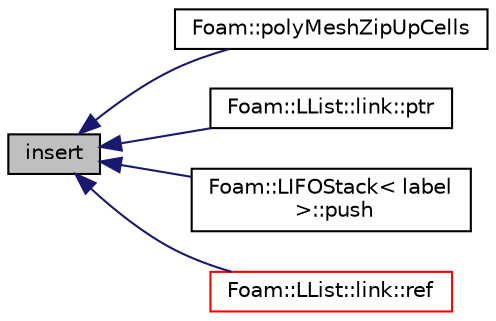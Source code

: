 digraph "insert"
{
  bgcolor="transparent";
  edge [fontname="Helvetica",fontsize="10",labelfontname="Helvetica",labelfontsize="10"];
  node [fontname="Helvetica",fontsize="10",shape=record];
  rankdir="LR";
  Node1 [label="insert",height=0.2,width=0.4,color="black", fillcolor="grey75", style="filled" fontcolor="black"];
  Node1 -> Node2 [dir="back",color="midnightblue",fontsize="10",style="solid",fontname="Helvetica"];
  Node2 [label="Foam::polyMeshZipUpCells",height=0.2,width=0.4,color="black",URL="$namespaceFoam.html#ab957fb2d74d8de84991a6246e876ecd2"];
  Node1 -> Node3 [dir="back",color="midnightblue",fontsize="10",style="solid",fontname="Helvetica"];
  Node3 [label="Foam::LList::link::ptr",height=0.2,width=0.4,color="black",URL="$structFoam_1_1LList_1_1link.html#a62af3b7f7fc6955833c6f6544b233550",tooltip="Dereference LListBase::link to obtain address of stored object. "];
  Node1 -> Node4 [dir="back",color="midnightblue",fontsize="10",style="solid",fontname="Helvetica"];
  Node4 [label="Foam::LIFOStack\< label\l \>::push",height=0.2,width=0.4,color="black",URL="$classFoam_1_1LIFOStack.html#a2c43f73dab95d57ab7467bfb426355c3",tooltip="Push an element onto the front of the stack. "];
  Node1 -> Node5 [dir="back",color="midnightblue",fontsize="10",style="solid",fontname="Helvetica"];
  Node5 [label="Foam::LList::link::ref",height=0.2,width=0.4,color="red",URL="$structFoam_1_1LList_1_1link.html#a690ed05032041cf0da409c84e4c538ce",tooltip="Dereference LListBase::link to obtain the stored object. "];
}
